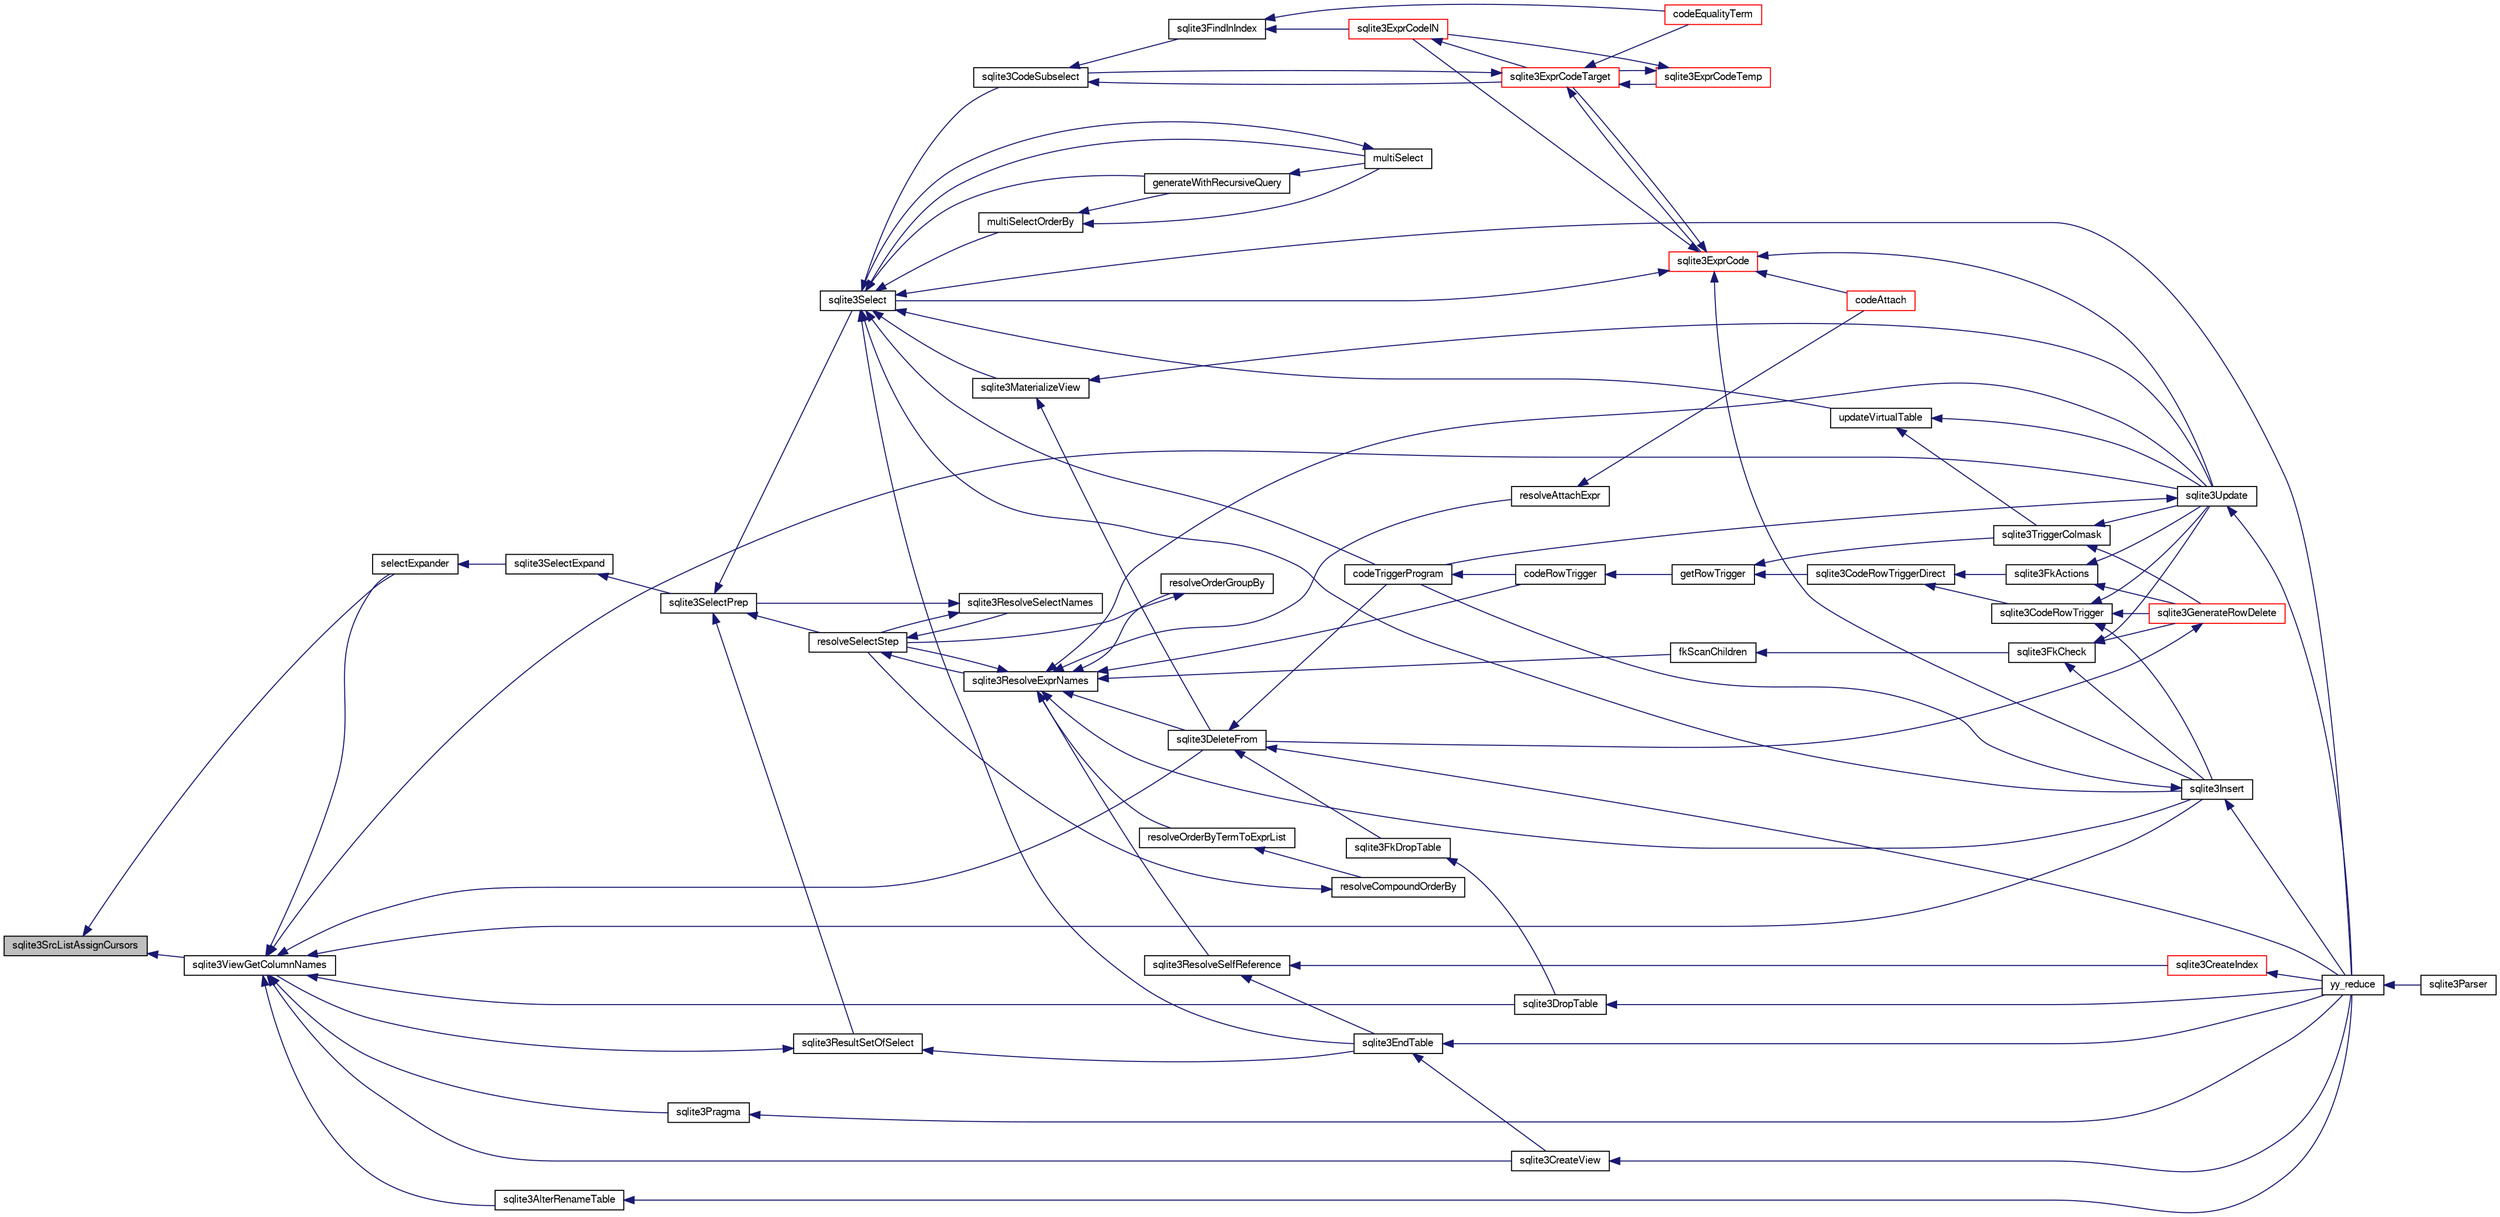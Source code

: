 digraph "sqlite3SrcListAssignCursors"
{
  edge [fontname="FreeSans",fontsize="10",labelfontname="FreeSans",labelfontsize="10"];
  node [fontname="FreeSans",fontsize="10",shape=record];
  rankdir="LR";
  Node704722 [label="sqlite3SrcListAssignCursors",height=0.2,width=0.4,color="black", fillcolor="grey75", style="filled", fontcolor="black"];
  Node704722 -> Node704723 [dir="back",color="midnightblue",fontsize="10",style="solid",fontname="FreeSans"];
  Node704723 [label="sqlite3ViewGetColumnNames",height=0.2,width=0.4,color="black", fillcolor="white", style="filled",URL="$sqlite3_8c.html#aebc7cd8d9e2bd174ae0a60363d3f6ce8"];
  Node704723 -> Node704724 [dir="back",color="midnightblue",fontsize="10",style="solid",fontname="FreeSans"];
  Node704724 [label="sqlite3AlterRenameTable",height=0.2,width=0.4,color="black", fillcolor="white", style="filled",URL="$sqlite3_8c.html#aa5cfdb507ff74e559f2efb0318c96d2c"];
  Node704724 -> Node704725 [dir="back",color="midnightblue",fontsize="10",style="solid",fontname="FreeSans"];
  Node704725 [label="yy_reduce",height=0.2,width=0.4,color="black", fillcolor="white", style="filled",URL="$sqlite3_8c.html#a7c419a9b25711c666a9a2449ef377f14"];
  Node704725 -> Node704726 [dir="back",color="midnightblue",fontsize="10",style="solid",fontname="FreeSans"];
  Node704726 [label="sqlite3Parser",height=0.2,width=0.4,color="black", fillcolor="white", style="filled",URL="$sqlite3_8c.html#a0327d71a5fabe0b6a343d78a2602e72a"];
  Node704723 -> Node704727 [dir="back",color="midnightblue",fontsize="10",style="solid",fontname="FreeSans"];
  Node704727 [label="sqlite3CreateView",height=0.2,width=0.4,color="black", fillcolor="white", style="filled",URL="$sqlite3_8c.html#a9d85cb00ff71dee5cd9a019503a6982e"];
  Node704727 -> Node704725 [dir="back",color="midnightblue",fontsize="10",style="solid",fontname="FreeSans"];
  Node704723 -> Node704728 [dir="back",color="midnightblue",fontsize="10",style="solid",fontname="FreeSans"];
  Node704728 [label="sqlite3DropTable",height=0.2,width=0.4,color="black", fillcolor="white", style="filled",URL="$sqlite3_8c.html#a5534f77364b5568783c0e50db3c9defb"];
  Node704728 -> Node704725 [dir="back",color="midnightblue",fontsize="10",style="solid",fontname="FreeSans"];
  Node704723 -> Node704729 [dir="back",color="midnightblue",fontsize="10",style="solid",fontname="FreeSans"];
  Node704729 [label="sqlite3DeleteFrom",height=0.2,width=0.4,color="black", fillcolor="white", style="filled",URL="$sqlite3_8c.html#ab9b4b45349188b49eabb23f94608a091"];
  Node704729 -> Node704730 [dir="back",color="midnightblue",fontsize="10",style="solid",fontname="FreeSans"];
  Node704730 [label="sqlite3FkDropTable",height=0.2,width=0.4,color="black", fillcolor="white", style="filled",URL="$sqlite3_8c.html#a1218c6fc74e89152ceaa4760e82f5ef9"];
  Node704730 -> Node704728 [dir="back",color="midnightblue",fontsize="10",style="solid",fontname="FreeSans"];
  Node704729 -> Node704731 [dir="back",color="midnightblue",fontsize="10",style="solid",fontname="FreeSans"];
  Node704731 [label="codeTriggerProgram",height=0.2,width=0.4,color="black", fillcolor="white", style="filled",URL="$sqlite3_8c.html#a120801f59d9281d201d2ff4b2606836e"];
  Node704731 -> Node704732 [dir="back",color="midnightblue",fontsize="10",style="solid",fontname="FreeSans"];
  Node704732 [label="codeRowTrigger",height=0.2,width=0.4,color="black", fillcolor="white", style="filled",URL="$sqlite3_8c.html#a463cea5aaaf388b560b206570a0022fc"];
  Node704732 -> Node704733 [dir="back",color="midnightblue",fontsize="10",style="solid",fontname="FreeSans"];
  Node704733 [label="getRowTrigger",height=0.2,width=0.4,color="black", fillcolor="white", style="filled",URL="$sqlite3_8c.html#a69626ef20b540d1a2b19cf56f3f45689"];
  Node704733 -> Node704734 [dir="back",color="midnightblue",fontsize="10",style="solid",fontname="FreeSans"];
  Node704734 [label="sqlite3CodeRowTriggerDirect",height=0.2,width=0.4,color="black", fillcolor="white", style="filled",URL="$sqlite3_8c.html#ad92829f9001bcf89a0299dad5a48acd4"];
  Node704734 -> Node704735 [dir="back",color="midnightblue",fontsize="10",style="solid",fontname="FreeSans"];
  Node704735 [label="sqlite3FkActions",height=0.2,width=0.4,color="black", fillcolor="white", style="filled",URL="$sqlite3_8c.html#a39159bd1623724946c22355ba7f3ef90"];
  Node704735 -> Node704736 [dir="back",color="midnightblue",fontsize="10",style="solid",fontname="FreeSans"];
  Node704736 [label="sqlite3GenerateRowDelete",height=0.2,width=0.4,color="red", fillcolor="white", style="filled",URL="$sqlite3_8c.html#a2c76cbf3027fc18fdbb8cb4cd96b77d9"];
  Node704736 -> Node704729 [dir="back",color="midnightblue",fontsize="10",style="solid",fontname="FreeSans"];
  Node704735 -> Node704739 [dir="back",color="midnightblue",fontsize="10",style="solid",fontname="FreeSans"];
  Node704739 [label="sqlite3Update",height=0.2,width=0.4,color="black", fillcolor="white", style="filled",URL="$sqlite3_8c.html#ac5aa67c46e8cc8174566fabe6809fafa"];
  Node704739 -> Node704731 [dir="back",color="midnightblue",fontsize="10",style="solid",fontname="FreeSans"];
  Node704739 -> Node704725 [dir="back",color="midnightblue",fontsize="10",style="solid",fontname="FreeSans"];
  Node704734 -> Node704740 [dir="back",color="midnightblue",fontsize="10",style="solid",fontname="FreeSans"];
  Node704740 [label="sqlite3CodeRowTrigger",height=0.2,width=0.4,color="black", fillcolor="white", style="filled",URL="$sqlite3_8c.html#a37f21393c74de4d01b16761ee9abacd9"];
  Node704740 -> Node704736 [dir="back",color="midnightblue",fontsize="10",style="solid",fontname="FreeSans"];
  Node704740 -> Node704738 [dir="back",color="midnightblue",fontsize="10",style="solid",fontname="FreeSans"];
  Node704738 [label="sqlite3Insert",height=0.2,width=0.4,color="black", fillcolor="white", style="filled",URL="$sqlite3_8c.html#a5b17c9c2000bae6bdff8e6be48d7dc2b"];
  Node704738 -> Node704731 [dir="back",color="midnightblue",fontsize="10",style="solid",fontname="FreeSans"];
  Node704738 -> Node704725 [dir="back",color="midnightblue",fontsize="10",style="solid",fontname="FreeSans"];
  Node704740 -> Node704739 [dir="back",color="midnightblue",fontsize="10",style="solid",fontname="FreeSans"];
  Node704733 -> Node704741 [dir="back",color="midnightblue",fontsize="10",style="solid",fontname="FreeSans"];
  Node704741 [label="sqlite3TriggerColmask",height=0.2,width=0.4,color="black", fillcolor="white", style="filled",URL="$sqlite3_8c.html#acace8e99e37ae5e84ea03c65e820c540"];
  Node704741 -> Node704736 [dir="back",color="midnightblue",fontsize="10",style="solid",fontname="FreeSans"];
  Node704741 -> Node704739 [dir="back",color="midnightblue",fontsize="10",style="solid",fontname="FreeSans"];
  Node704729 -> Node704725 [dir="back",color="midnightblue",fontsize="10",style="solid",fontname="FreeSans"];
  Node704723 -> Node704738 [dir="back",color="midnightblue",fontsize="10",style="solid",fontname="FreeSans"];
  Node704723 -> Node704742 [dir="back",color="midnightblue",fontsize="10",style="solid",fontname="FreeSans"];
  Node704742 [label="sqlite3Pragma",height=0.2,width=0.4,color="black", fillcolor="white", style="filled",URL="$sqlite3_8c.html#a111391370f58f8e6a6eca51fd34d62ed"];
  Node704742 -> Node704725 [dir="back",color="midnightblue",fontsize="10",style="solid",fontname="FreeSans"];
  Node704723 -> Node704743 [dir="back",color="midnightblue",fontsize="10",style="solid",fontname="FreeSans"];
  Node704743 [label="selectExpander",height=0.2,width=0.4,color="black", fillcolor="white", style="filled",URL="$sqlite3_8c.html#abee977318fbf74531340c6e41b0ca953"];
  Node704743 -> Node704744 [dir="back",color="midnightblue",fontsize="10",style="solid",fontname="FreeSans"];
  Node704744 [label="sqlite3SelectExpand",height=0.2,width=0.4,color="black", fillcolor="white", style="filled",URL="$sqlite3_8c.html#ae55acd1d8219505e629c2148950fa3de"];
  Node704744 -> Node704745 [dir="back",color="midnightblue",fontsize="10",style="solid",fontname="FreeSans"];
  Node704745 [label="sqlite3SelectPrep",height=0.2,width=0.4,color="black", fillcolor="white", style="filled",URL="$sqlite3_8c.html#aa4385bd53c0a43dea72fbc23cc78e1c6"];
  Node704745 -> Node704746 [dir="back",color="midnightblue",fontsize="10",style="solid",fontname="FreeSans"];
  Node704746 [label="resolveSelectStep",height=0.2,width=0.4,color="black", fillcolor="white", style="filled",URL="$sqlite3_8c.html#a0b9015a9e505c63fd104dcbad672c814"];
  Node704746 -> Node704747 [dir="back",color="midnightblue",fontsize="10",style="solid",fontname="FreeSans"];
  Node704747 [label="sqlite3ResolveExprNames",height=0.2,width=0.4,color="black", fillcolor="white", style="filled",URL="$sqlite3_8c.html#a537cf717a3f847807d3a3fd65da636ad"];
  Node704747 -> Node704748 [dir="back",color="midnightblue",fontsize="10",style="solid",fontname="FreeSans"];
  Node704748 [label="resolveOrderByTermToExprList",height=0.2,width=0.4,color="black", fillcolor="white", style="filled",URL="$sqlite3_8c.html#ac7f7eabdc769257622ad90aac3e02fe6"];
  Node704748 -> Node704749 [dir="back",color="midnightblue",fontsize="10",style="solid",fontname="FreeSans"];
  Node704749 [label="resolveCompoundOrderBy",height=0.2,width=0.4,color="black", fillcolor="white", style="filled",URL="$sqlite3_8c.html#a462c5aa49cfd6aad6a92fa60ddefc569"];
  Node704749 -> Node704746 [dir="back",color="midnightblue",fontsize="10",style="solid",fontname="FreeSans"];
  Node704747 -> Node704750 [dir="back",color="midnightblue",fontsize="10",style="solid",fontname="FreeSans"];
  Node704750 [label="resolveOrderGroupBy",height=0.2,width=0.4,color="black", fillcolor="white", style="filled",URL="$sqlite3_8c.html#a4dc8ed6177a5de887eae1010992e3d00"];
  Node704750 -> Node704746 [dir="back",color="midnightblue",fontsize="10",style="solid",fontname="FreeSans"];
  Node704747 -> Node704746 [dir="back",color="midnightblue",fontsize="10",style="solid",fontname="FreeSans"];
  Node704747 -> Node704751 [dir="back",color="midnightblue",fontsize="10",style="solid",fontname="FreeSans"];
  Node704751 [label="sqlite3ResolveSelfReference",height=0.2,width=0.4,color="black", fillcolor="white", style="filled",URL="$sqlite3_8c.html#ab524095a849de78f8728167d19336094"];
  Node704751 -> Node704752 [dir="back",color="midnightblue",fontsize="10",style="solid",fontname="FreeSans"];
  Node704752 [label="sqlite3EndTable",height=0.2,width=0.4,color="black", fillcolor="white", style="filled",URL="$sqlite3_8c.html#a7b5f2c66c0f0b6f819d970ca389768b0"];
  Node704752 -> Node704727 [dir="back",color="midnightblue",fontsize="10",style="solid",fontname="FreeSans"];
  Node704752 -> Node704725 [dir="back",color="midnightblue",fontsize="10",style="solid",fontname="FreeSans"];
  Node704751 -> Node704753 [dir="back",color="midnightblue",fontsize="10",style="solid",fontname="FreeSans"];
  Node704753 [label="sqlite3CreateIndex",height=0.2,width=0.4,color="red", fillcolor="white", style="filled",URL="$sqlite3_8c.html#a8dbe5e590ab6c58a8c45f34f7c81e825"];
  Node704753 -> Node704725 [dir="back",color="midnightblue",fontsize="10",style="solid",fontname="FreeSans"];
  Node704747 -> Node704756 [dir="back",color="midnightblue",fontsize="10",style="solid",fontname="FreeSans"];
  Node704756 [label="resolveAttachExpr",height=0.2,width=0.4,color="black", fillcolor="white", style="filled",URL="$sqlite3_8c.html#a2b0ae2ee3fae38ccc805f582a9ce38f5"];
  Node704756 -> Node704757 [dir="back",color="midnightblue",fontsize="10",style="solid",fontname="FreeSans"];
  Node704757 [label="codeAttach",height=0.2,width=0.4,color="red", fillcolor="white", style="filled",URL="$sqlite3_8c.html#ade4e9e30d828a19c191fdcb098676d5b"];
  Node704747 -> Node704729 [dir="back",color="midnightblue",fontsize="10",style="solid",fontname="FreeSans"];
  Node704747 -> Node704760 [dir="back",color="midnightblue",fontsize="10",style="solid",fontname="FreeSans"];
  Node704760 [label="fkScanChildren",height=0.2,width=0.4,color="black", fillcolor="white", style="filled",URL="$sqlite3_8c.html#a67c9dcb484336b3155e7a82a037d4691"];
  Node704760 -> Node704761 [dir="back",color="midnightblue",fontsize="10",style="solid",fontname="FreeSans"];
  Node704761 [label="sqlite3FkCheck",height=0.2,width=0.4,color="black", fillcolor="white", style="filled",URL="$sqlite3_8c.html#aa38fb76c7d6f48f19772877a41703b92"];
  Node704761 -> Node704736 [dir="back",color="midnightblue",fontsize="10",style="solid",fontname="FreeSans"];
  Node704761 -> Node704738 [dir="back",color="midnightblue",fontsize="10",style="solid",fontname="FreeSans"];
  Node704761 -> Node704739 [dir="back",color="midnightblue",fontsize="10",style="solid",fontname="FreeSans"];
  Node704747 -> Node704738 [dir="back",color="midnightblue",fontsize="10",style="solid",fontname="FreeSans"];
  Node704747 -> Node704732 [dir="back",color="midnightblue",fontsize="10",style="solid",fontname="FreeSans"];
  Node704747 -> Node704739 [dir="back",color="midnightblue",fontsize="10",style="solid",fontname="FreeSans"];
  Node704746 -> Node704762 [dir="back",color="midnightblue",fontsize="10",style="solid",fontname="FreeSans"];
  Node704762 [label="sqlite3ResolveSelectNames",height=0.2,width=0.4,color="black", fillcolor="white", style="filled",URL="$sqlite3_8c.html#a0cf10c480643b1ab9eaa02056a400734"];
  Node704762 -> Node704746 [dir="back",color="midnightblue",fontsize="10",style="solid",fontname="FreeSans"];
  Node704762 -> Node704745 [dir="back",color="midnightblue",fontsize="10",style="solid",fontname="FreeSans"];
  Node704745 -> Node704763 [dir="back",color="midnightblue",fontsize="10",style="solid",fontname="FreeSans"];
  Node704763 [label="sqlite3ResultSetOfSelect",height=0.2,width=0.4,color="black", fillcolor="white", style="filled",URL="$sqlite3_8c.html#ade35a86757654a36498d74152aa2fda8"];
  Node704763 -> Node704752 [dir="back",color="midnightblue",fontsize="10",style="solid",fontname="FreeSans"];
  Node704763 -> Node704723 [dir="back",color="midnightblue",fontsize="10",style="solid",fontname="FreeSans"];
  Node704745 -> Node704764 [dir="back",color="midnightblue",fontsize="10",style="solid",fontname="FreeSans"];
  Node704764 [label="sqlite3Select",height=0.2,width=0.4,color="black", fillcolor="white", style="filled",URL="$sqlite3_8c.html#a2465ee8c956209ba4b272477b7c21a45"];
  Node704764 -> Node704765 [dir="back",color="midnightblue",fontsize="10",style="solid",fontname="FreeSans"];
  Node704765 [label="sqlite3CodeSubselect",height=0.2,width=0.4,color="black", fillcolor="white", style="filled",URL="$sqlite3_8c.html#aa69b46d2204a1d1b110107a1be12ee0c"];
  Node704765 -> Node704766 [dir="back",color="midnightblue",fontsize="10",style="solid",fontname="FreeSans"];
  Node704766 [label="sqlite3FindInIndex",height=0.2,width=0.4,color="black", fillcolor="white", style="filled",URL="$sqlite3_8c.html#af7d8c56ab0231f44bb5f87b3fafeffb2"];
  Node704766 -> Node704767 [dir="back",color="midnightblue",fontsize="10",style="solid",fontname="FreeSans"];
  Node704767 [label="sqlite3ExprCodeIN",height=0.2,width=0.4,color="red", fillcolor="white", style="filled",URL="$sqlite3_8c.html#ad9cf4f5b5ffb90c24a4a0900c8626193"];
  Node704767 -> Node704768 [dir="back",color="midnightblue",fontsize="10",style="solid",fontname="FreeSans"];
  Node704768 [label="sqlite3ExprCodeTarget",height=0.2,width=0.4,color="red", fillcolor="white", style="filled",URL="$sqlite3_8c.html#a4f308397a0a3ed299ed31aaa1ae2a293"];
  Node704768 -> Node704765 [dir="back",color="midnightblue",fontsize="10",style="solid",fontname="FreeSans"];
  Node704768 -> Node704769 [dir="back",color="midnightblue",fontsize="10",style="solid",fontname="FreeSans"];
  Node704769 [label="sqlite3ExprCodeTemp",height=0.2,width=0.4,color="red", fillcolor="white", style="filled",URL="$sqlite3_8c.html#a3bc5c1ccb3c5851847e2aeb4a84ae1fc"];
  Node704769 -> Node704767 [dir="back",color="midnightblue",fontsize="10",style="solid",fontname="FreeSans"];
  Node704769 -> Node704768 [dir="back",color="midnightblue",fontsize="10",style="solid",fontname="FreeSans"];
  Node704768 -> Node704782 [dir="back",color="midnightblue",fontsize="10",style="solid",fontname="FreeSans"];
  Node704782 [label="sqlite3ExprCode",height=0.2,width=0.4,color="red", fillcolor="white", style="filled",URL="$sqlite3_8c.html#a75f270fb0b111b86924cca4ea507b417"];
  Node704782 -> Node704767 [dir="back",color="midnightblue",fontsize="10",style="solid",fontname="FreeSans"];
  Node704782 -> Node704768 [dir="back",color="midnightblue",fontsize="10",style="solid",fontname="FreeSans"];
  Node704782 -> Node704757 [dir="back",color="midnightblue",fontsize="10",style="solid",fontname="FreeSans"];
  Node704782 -> Node704738 [dir="back",color="midnightblue",fontsize="10",style="solid",fontname="FreeSans"];
  Node704782 -> Node704764 [dir="back",color="midnightblue",fontsize="10",style="solid",fontname="FreeSans"];
  Node704782 -> Node704739 [dir="back",color="midnightblue",fontsize="10",style="solid",fontname="FreeSans"];
  Node704768 -> Node704803 [dir="back",color="midnightblue",fontsize="10",style="solid",fontname="FreeSans"];
  Node704803 [label="codeEqualityTerm",height=0.2,width=0.4,color="red", fillcolor="white", style="filled",URL="$sqlite3_8c.html#ad88a57073f031452c9843e97f15acc47"];
  Node704766 -> Node704803 [dir="back",color="midnightblue",fontsize="10",style="solid",fontname="FreeSans"];
  Node704765 -> Node704768 [dir="back",color="midnightblue",fontsize="10",style="solid",fontname="FreeSans"];
  Node704764 -> Node704752 [dir="back",color="midnightblue",fontsize="10",style="solid",fontname="FreeSans"];
  Node704764 -> Node704805 [dir="back",color="midnightblue",fontsize="10",style="solid",fontname="FreeSans"];
  Node704805 [label="sqlite3MaterializeView",height=0.2,width=0.4,color="black", fillcolor="white", style="filled",URL="$sqlite3_8c.html#a4557984b0b75f998fb0c3f231c9b1def"];
  Node704805 -> Node704729 [dir="back",color="midnightblue",fontsize="10",style="solid",fontname="FreeSans"];
  Node704805 -> Node704739 [dir="back",color="midnightblue",fontsize="10",style="solid",fontname="FreeSans"];
  Node704764 -> Node704738 [dir="back",color="midnightblue",fontsize="10",style="solid",fontname="FreeSans"];
  Node704764 -> Node704787 [dir="back",color="midnightblue",fontsize="10",style="solid",fontname="FreeSans"];
  Node704787 [label="generateWithRecursiveQuery",height=0.2,width=0.4,color="black", fillcolor="white", style="filled",URL="$sqlite3_8c.html#ade2c3663fa9c3b9676507984b9483942"];
  Node704787 -> Node704788 [dir="back",color="midnightblue",fontsize="10",style="solid",fontname="FreeSans"];
  Node704788 [label="multiSelect",height=0.2,width=0.4,color="black", fillcolor="white", style="filled",URL="$sqlite3_8c.html#a6456c61f3d9b2389738753cedfa24fa7"];
  Node704788 -> Node704764 [dir="back",color="midnightblue",fontsize="10",style="solid",fontname="FreeSans"];
  Node704764 -> Node704788 [dir="back",color="midnightblue",fontsize="10",style="solid",fontname="FreeSans"];
  Node704764 -> Node704789 [dir="back",color="midnightblue",fontsize="10",style="solid",fontname="FreeSans"];
  Node704789 [label="multiSelectOrderBy",height=0.2,width=0.4,color="black", fillcolor="white", style="filled",URL="$sqlite3_8c.html#afcdb8488c6f4dfdadaf9f04bca35b808"];
  Node704789 -> Node704787 [dir="back",color="midnightblue",fontsize="10",style="solid",fontname="FreeSans"];
  Node704789 -> Node704788 [dir="back",color="midnightblue",fontsize="10",style="solid",fontname="FreeSans"];
  Node704764 -> Node704731 [dir="back",color="midnightblue",fontsize="10",style="solid",fontname="FreeSans"];
  Node704764 -> Node704806 [dir="back",color="midnightblue",fontsize="10",style="solid",fontname="FreeSans"];
  Node704806 [label="updateVirtualTable",height=0.2,width=0.4,color="black", fillcolor="white", style="filled",URL="$sqlite3_8c.html#a740220531db9293c39a2cdd7da3f74e1"];
  Node704806 -> Node704741 [dir="back",color="midnightblue",fontsize="10",style="solid",fontname="FreeSans"];
  Node704806 -> Node704739 [dir="back",color="midnightblue",fontsize="10",style="solid",fontname="FreeSans"];
  Node704764 -> Node704725 [dir="back",color="midnightblue",fontsize="10",style="solid",fontname="FreeSans"];
  Node704723 -> Node704739 [dir="back",color="midnightblue",fontsize="10",style="solid",fontname="FreeSans"];
  Node704722 -> Node704743 [dir="back",color="midnightblue",fontsize="10",style="solid",fontname="FreeSans"];
}
